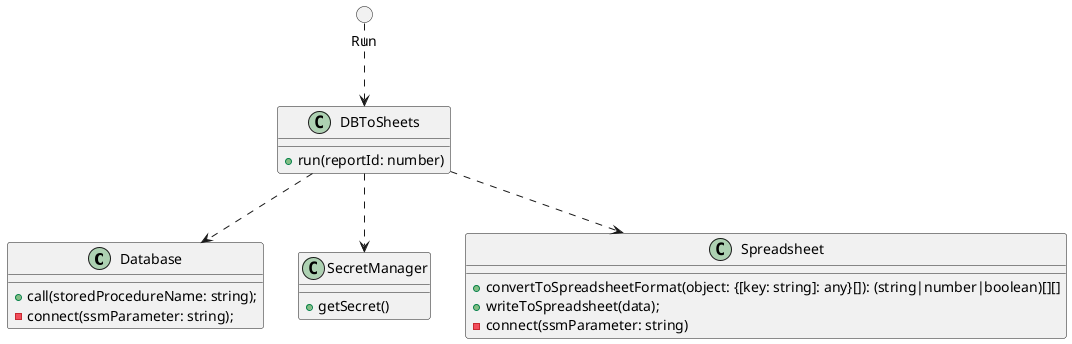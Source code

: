 @startuml
class Database {
  +call(storedProcedureName: string);
  -connect(ssmParameter: string);
}

class SecretManager {
  +getSecret()
}

class Spreadsheet {
  +convertToSpreadsheetFormat(object: {[key: string]: any}[]): (string|number|boolean)[][]
  +writeToSpreadsheet(data);
  -connect(ssmParameter: string)
}

class DBToSheets {
  +run(reportId: number)
}

circle Run

Run ..> DBToSheets
DBToSheets ..> Database
DBToSheets ..> SecretManager
DBToSheets ..> Spreadsheet

@enduml
